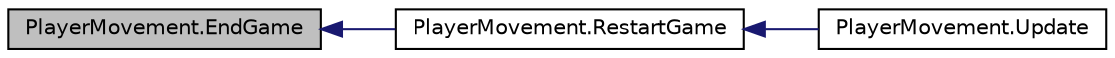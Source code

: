digraph "PlayerMovement.EndGame"
{
  edge [fontname="Helvetica",fontsize="10",labelfontname="Helvetica",labelfontsize="10"];
  node [fontname="Helvetica",fontsize="10",shape=record];
  rankdir="LR";
  Node10 [label="PlayerMovement.EndGame",height=0.2,width=0.4,color="black", fillcolor="grey75", style="filled", fontcolor="black"];
  Node10 -> Node11 [dir="back",color="midnightblue",fontsize="10",style="solid",fontname="Helvetica"];
  Node11 [label="PlayerMovement.RestartGame",height=0.2,width=0.4,color="black", fillcolor="white", style="filled",URL="$class_player_movement.html#a5902557351986a2bd9594722861f6de6",tooltip="RestartGame: Restarts the game if the Player dies. "];
  Node11 -> Node12 [dir="back",color="midnightblue",fontsize="10",style="solid",fontname="Helvetica"];
  Node12 [label="PlayerMovement.Update",height=0.2,width=0.4,color="black", fillcolor="white", style="filled",URL="$class_player_movement.html#aaf9b77d7177d538be9c1447d08191322"];
}
